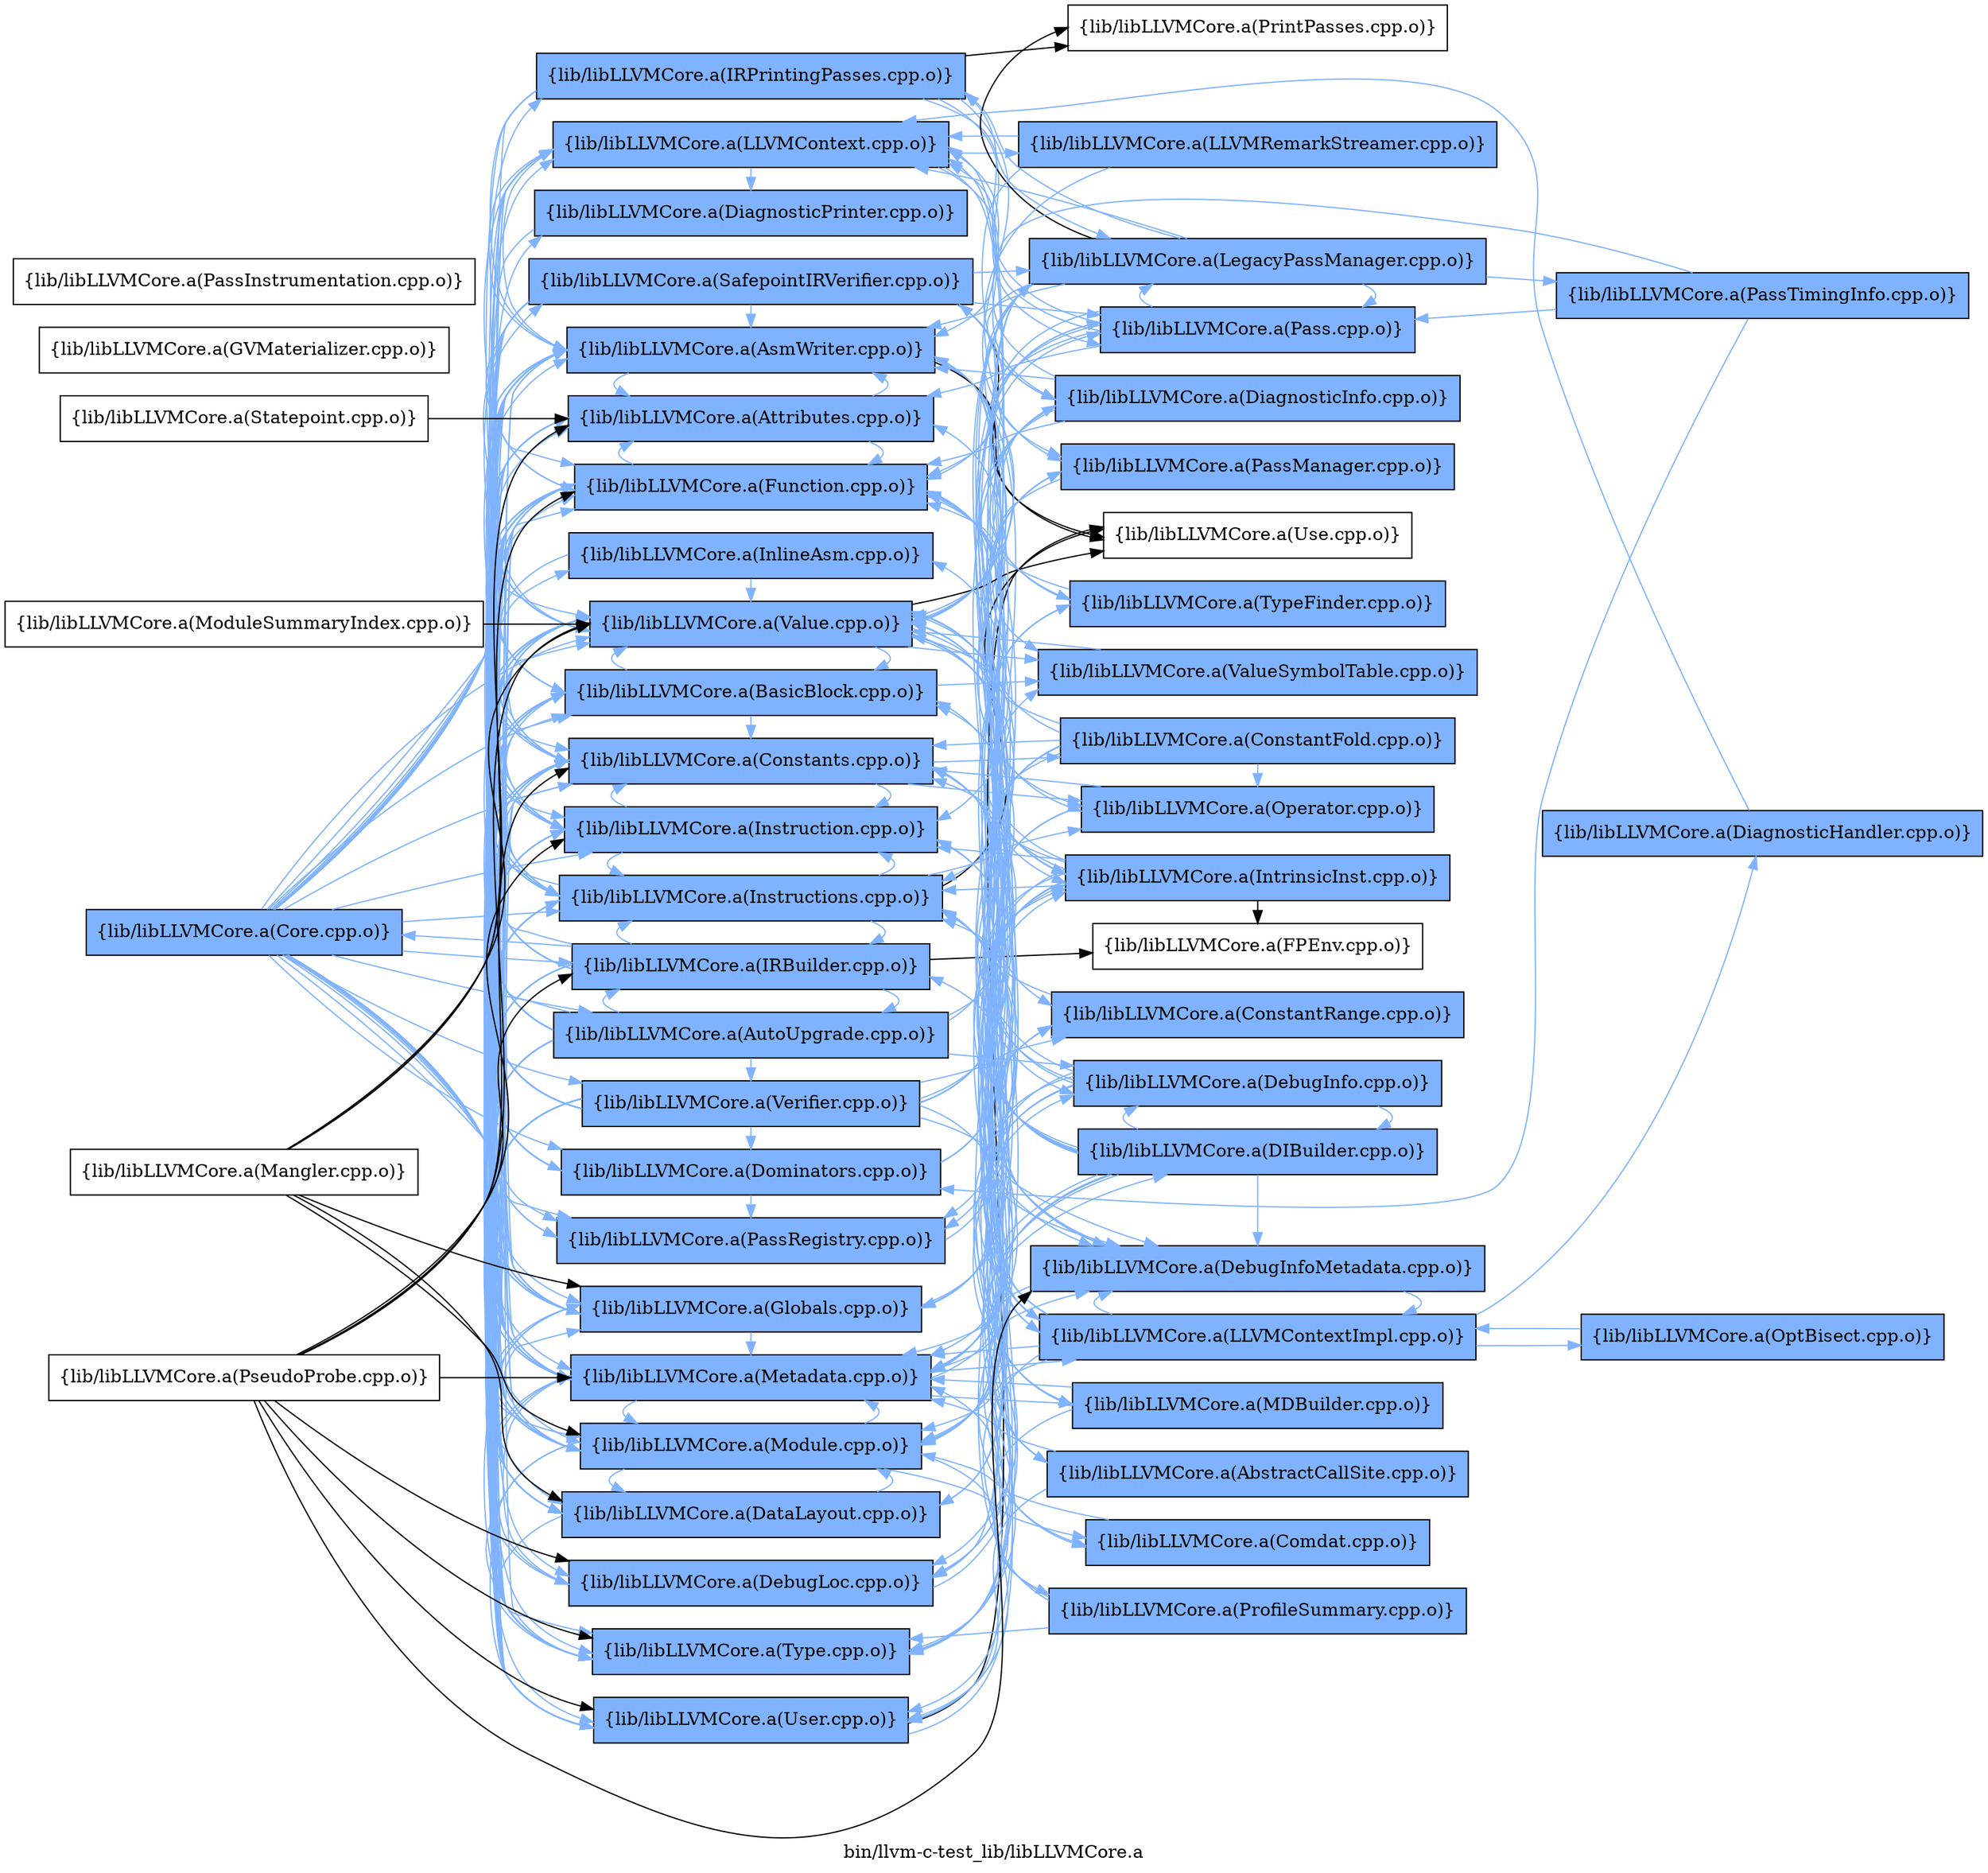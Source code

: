 digraph "bin/llvm-c-test_lib/libLLVMCore.a" {
	label="bin/llvm-c-test_lib/libLLVMCore.a";
	rankdir=LR;
	{ rank=same; Node0x56143c8c6028;  }
	{ rank=same; Node0x56143c8befa8; Node0x56143c8bf9a8; Node0x56143c8c08f8; Node0x56143c8c04e8; Node0x56143c8bd3d8; Node0x56143c8c1d48; Node0x56143c8c2928; Node0x56143c8c99a8; Node0x56143c8c8c88; Node0x56143c8c9458; Node0x56143c8cf268; Node0x56143c8d0208; Node0x56143c8cb898; Node0x56143c8cc018; Node0x56143c8ccdd8; Node0x56143c8ccb08; Node0x56143c8c92c8; Node0x56143c8c8148; Node0x56143c8ceea8; Node0x56143c8bcf78; Node0x56143c8c5ad8; Node0x56143c8c4598; Node0x56143c8c2d88; Node0x56143c8c5768; Node0x56143c8c4bd8;  }
	{ rank=same; Node0x56143c8c0c68; Node0x56143c8bcc58; Node0x56143c8c30f8; Node0x56143c8cd328; Node0x56143c8cdf58; Node0x56143c8c4818; Node0x56143c8c2b58; Node0x56143c8c17f8; Node0x56143c8c3648; Node0x56143c8c4f48; Node0x56143c8c5308; Node0x56143c8c6708; Node0x56143c8cfbc8; Node0x56143c8be878; Node0x56143c8cedb8; Node0x56143c8c8328; Node0x56143c8cbb68; Node0x56143c8c58a8; Node0x56143c8ca3f8; Node0x56143c8c6a78; Node0x56143c8c2478; Node0x56143c8c3fa8;  }
	{ rank=same; Node0x56143c8c6028;  }
	{ rank=same; Node0x56143c8befa8; Node0x56143c8bf9a8; Node0x56143c8c08f8; Node0x56143c8c04e8; Node0x56143c8bd3d8; Node0x56143c8c1d48; Node0x56143c8c2928; Node0x56143c8c99a8; Node0x56143c8c8c88; Node0x56143c8c9458; Node0x56143c8cf268; Node0x56143c8d0208; Node0x56143c8cb898; Node0x56143c8cc018; Node0x56143c8ccdd8; Node0x56143c8ccb08; Node0x56143c8c92c8; Node0x56143c8c8148; Node0x56143c8ceea8; Node0x56143c8bcf78; Node0x56143c8c5ad8; Node0x56143c8c4598; Node0x56143c8c2d88; Node0x56143c8c5768; Node0x56143c8c4bd8;  }
	{ rank=same; Node0x56143c8c0c68; Node0x56143c8bcc58; Node0x56143c8c30f8; Node0x56143c8cd328; Node0x56143c8cdf58; Node0x56143c8c4818; Node0x56143c8c2b58; Node0x56143c8c17f8; Node0x56143c8c3648; Node0x56143c8c4f48; Node0x56143c8c5308; Node0x56143c8c6708; Node0x56143c8cfbc8; Node0x56143c8be878; Node0x56143c8cedb8; Node0x56143c8c8328; Node0x56143c8cbb68; Node0x56143c8c58a8; Node0x56143c8ca3f8; Node0x56143c8c6a78; Node0x56143c8c2478; Node0x56143c8c3fa8;  }

	Node0x56143c8c6028 [shape=record,shape=box,group=1,style=filled,fillcolor="0.600000 0.5 1",label="{lib/libLLVMCore.a(Core.cpp.o)}"];
	Node0x56143c8c6028 -> Node0x56143c8befa8[color="0.600000 0.5 1"];
	Node0x56143c8c6028 -> Node0x56143c8bf9a8[color="0.600000 0.5 1"];
	Node0x56143c8c6028 -> Node0x56143c8c08f8[color="0.600000 0.5 1"];
	Node0x56143c8c6028 -> Node0x56143c8c04e8[color="0.600000 0.5 1"];
	Node0x56143c8c6028 -> Node0x56143c8bd3d8[color="0.600000 0.5 1"];
	Node0x56143c8c6028 -> Node0x56143c8c1d48[color="0.600000 0.5 1"];
	Node0x56143c8c6028 -> Node0x56143c8c2928[color="0.600000 0.5 1"];
	Node0x56143c8c6028 -> Node0x56143c8c99a8[color="0.600000 0.5 1"];
	Node0x56143c8c6028 -> Node0x56143c8c8c88[color="0.600000 0.5 1"];
	Node0x56143c8c6028 -> Node0x56143c8c9458[color="0.600000 0.5 1"];
	Node0x56143c8c6028 -> Node0x56143c8cf268[color="0.600000 0.5 1"];
	Node0x56143c8c6028 -> Node0x56143c8d0208[color="0.600000 0.5 1"];
	Node0x56143c8c6028 -> Node0x56143c8cb898[color="0.600000 0.5 1"];
	Node0x56143c8c6028 -> Node0x56143c8cc018[color="0.600000 0.5 1"];
	Node0x56143c8c6028 -> Node0x56143c8ccdd8[color="0.600000 0.5 1"];
	Node0x56143c8c6028 -> Node0x56143c8ccb08[color="0.600000 0.5 1"];
	Node0x56143c8c6028 -> Node0x56143c8c92c8[color="0.600000 0.5 1"];
	Node0x56143c8c6028 -> Node0x56143c8c8148[color="0.600000 0.5 1"];
	Node0x56143c8c6028 -> Node0x56143c8ceea8[color="0.600000 0.5 1"];
	Node0x56143c8c6028 -> Node0x56143c8bcf78[color="0.600000 0.5 1"];
	Node0x56143c8c6028 -> Node0x56143c8c5ad8[color="0.600000 0.5 1"];
	Node0x56143c8c6028 -> Node0x56143c8c4598[color="0.600000 0.5 1"];
	Node0x56143c8c6028 -> Node0x56143c8c2d88[color="0.600000 0.5 1"];
	Node0x56143c8c6028 -> Node0x56143c8c5768[color="0.600000 0.5 1"];
	Node0x56143c8c6028 -> Node0x56143c8c4bd8[color="0.600000 0.5 1"];
	Node0x56143c8c17f8 [shape=record,shape=box,group=1,style=filled,fillcolor="0.600000 0.5 1",label="{lib/libLLVMCore.a(DebugInfo.cpp.o)}"];
	Node0x56143c8c17f8 -> Node0x56143c8c2478[color="0.600000 0.5 1"];
	Node0x56143c8c17f8 -> Node0x56143c8c30f8[color="0.600000 0.5 1"];
	Node0x56143c8c17f8 -> Node0x56143c8c2928[color="0.600000 0.5 1"];
	Node0x56143c8c17f8 -> Node0x56143c8c9458[color="0.600000 0.5 1"];
	Node0x56143c8c17f8 -> Node0x56143c8ccdd8[color="0.600000 0.5 1"];
	Node0x56143c8c17f8 -> Node0x56143c8c8148[color="0.600000 0.5 1"];
	Node0x56143c8c17f8 -> Node0x56143c8ceea8[color="0.600000 0.5 1"];
	Node0x56143c8c17f8 -> Node0x56143c8c5768[color="0.600000 0.5 1"];
	Node0x56143c8befa8 [shape=record,shape=box,group=1,style=filled,fillcolor="0.600000 0.5 1",label="{lib/libLLVMCore.a(Attributes.cpp.o)}"];
	Node0x56143c8befa8 -> Node0x56143c8bf9a8[color="0.600000 0.5 1"];
	Node0x56143c8befa8 -> Node0x56143c8c9458[color="0.600000 0.5 1"];
	Node0x56143c8bd3d8 [shape=record,shape=box,group=1,style=filled,fillcolor="0.600000 0.5 1",label="{lib/libLLVMCore.a(Constants.cpp.o)}"];
	Node0x56143c8bd3d8 -> Node0x56143c8c5308[color="0.600000 0.5 1"];
	Node0x56143c8bd3d8 -> Node0x56143c8c9458[color="0.600000 0.5 1"];
	Node0x56143c8bd3d8 -> Node0x56143c8cf268[color="0.600000 0.5 1"];
	Node0x56143c8bd3d8 -> Node0x56143c8ccdd8[color="0.600000 0.5 1"];
	Node0x56143c8bd3d8 -> Node0x56143c8ccb08[color="0.600000 0.5 1"];
	Node0x56143c8bd3d8 -> Node0x56143c8cdf58[color="0.600000 0.5 1"];
	Node0x56143c8bd3d8 -> Node0x56143c8c4598[color="0.600000 0.5 1"];
	Node0x56143c8bd3d8 -> Node0x56143c8c2d88[color="0.600000 0.5 1"];
	Node0x56143c8bd3d8 -> Node0x56143c8c5768[color="0.600000 0.5 1"];
	Node0x56143c8c1d48 [shape=record,shape=box,group=1,style=filled,fillcolor="0.600000 0.5 1",label="{lib/libLLVMCore.a(DataLayout.cpp.o)}"];
	Node0x56143c8c1d48 -> Node0x56143c8cf268[color="0.600000 0.5 1"];
	Node0x56143c8c1d48 -> Node0x56143c8ceea8[color="0.600000 0.5 1"];
	Node0x56143c8c1d48 -> Node0x56143c8c4598[color="0.600000 0.5 1"];
	Node0x56143c8ccb08 [shape=record,shape=box,group=1,style=filled,fillcolor="0.600000 0.5 1",label="{lib/libLLVMCore.a(Instructions.cpp.o)}"];
	Node0x56143c8ccb08 -> Node0x56143c8befa8[color="0.600000 0.5 1"];
	Node0x56143c8ccb08 -> Node0x56143c8c04e8[color="0.600000 0.5 1"];
	Node0x56143c8ccb08 -> Node0x56143c8bd3d8[color="0.600000 0.5 1"];
	Node0x56143c8ccb08 -> Node0x56143c8c1d48[color="0.600000 0.5 1"];
	Node0x56143c8ccb08 -> Node0x56143c8c9458[color="0.600000 0.5 1"];
	Node0x56143c8ccb08 -> Node0x56143c8d0208[color="0.600000 0.5 1"];
	Node0x56143c8ccb08 -> Node0x56143c8ccdd8[color="0.600000 0.5 1"];
	Node0x56143c8ccb08 -> Node0x56143c8ca3f8[color="0.600000 0.5 1"];
	Node0x56143c8ccb08 -> Node0x56143c8c8328[color="0.600000 0.5 1"];
	Node0x56143c8ccb08 -> Node0x56143c8c8148[color="0.600000 0.5 1"];
	Node0x56143c8ccb08 -> Node0x56143c8ceea8[color="0.600000 0.5 1"];
	Node0x56143c8ccb08 -> Node0x56143c8cdf58[color="0.600000 0.5 1"];
	Node0x56143c8ccb08 -> Node0x56143c8c4598[color="0.600000 0.5 1"];
	Node0x56143c8ccb08 -> Node0x56143c8c2b58;
	Node0x56143c8ccb08 -> Node0x56143c8c2d88[color="0.600000 0.5 1"];
	Node0x56143c8ccb08 -> Node0x56143c8c5768[color="0.600000 0.5 1"];
	Node0x56143c8c6708 [shape=record,shape=box,group=1,style=filled,fillcolor="0.600000 0.5 1",label="{lib/libLLVMCore.a(LegacyPassManager.cpp.o)}"];
	Node0x56143c8c6708 -> Node0x56143c8bf9a8[color="0.600000 0.5 1"];
	Node0x56143c8c6708 -> Node0x56143c8c3648[color="0.600000 0.5 1"];
	Node0x56143c8c6708 -> Node0x56143c8c9458[color="0.600000 0.5 1"];
	Node0x56143c8c6708 -> Node0x56143c8cf268[color="0.600000 0.5 1"];
	Node0x56143c8c6708 -> Node0x56143c8cb898[color="0.600000 0.5 1"];
	Node0x56143c8c6708 -> Node0x56143c8c92c8[color="0.600000 0.5 1"];
	Node0x56143c8c6708 -> Node0x56143c8ceea8[color="0.600000 0.5 1"];
	Node0x56143c8c6708 -> Node0x56143c8cfbc8[color="0.600000 0.5 1"];
	Node0x56143c8c6708 -> Node0x56143c8bcf78[color="0.600000 0.5 1"];
	Node0x56143c8c6708 -> Node0x56143c8bd748[color="0.600000 0.5 1"];
	Node0x56143c8c6708 -> Node0x56143c8c58a8;
	Node0x56143c8c6708 -> Node0x56143c8c5768[color="0.600000 0.5 1"];
	Node0x56143c8ceea8 [shape=record,shape=box,group=1,style=filled,fillcolor="0.600000 0.5 1",label="{lib/libLLVMCore.a(Module.cpp.o)}"];
	Node0x56143c8ceea8 -> Node0x56143c8bf9a8[color="0.600000 0.5 1"];
	Node0x56143c8ceea8 -> Node0x56143c8c0c68[color="0.600000 0.5 1"];
	Node0x56143c8ceea8 -> Node0x56143c8bd3d8[color="0.600000 0.5 1"];
	Node0x56143c8ceea8 -> Node0x56143c8c1d48[color="0.600000 0.5 1"];
	Node0x56143c8ceea8 -> Node0x56143c8c9458[color="0.600000 0.5 1"];
	Node0x56143c8ceea8 -> Node0x56143c8cf268[color="0.600000 0.5 1"];
	Node0x56143c8ceea8 -> Node0x56143c8c92c8[color="0.600000 0.5 1"];
	Node0x56143c8ceea8 -> Node0x56143c8c8148[color="0.600000 0.5 1"];
	Node0x56143c8ceea8 -> Node0x56143c8c3fa8[color="0.600000 0.5 1"];
	Node0x56143c8ceea8 -> Node0x56143c8c4598[color="0.600000 0.5 1"];
	Node0x56143c8ceea8 -> Node0x56143c8c4818[color="0.600000 0.5 1"];
	Node0x56143c8ceea8 -> Node0x56143c8c2d88[color="0.600000 0.5 1"];
	Node0x56143c8ceea8 -> Node0x56143c8c5768[color="0.600000 0.5 1"];
	Node0x56143c8ceea8 -> Node0x56143c8c4f48[color="0.600000 0.5 1"];
	Node0x56143c8cdf58 [shape=record,shape=box,group=1,style=filled,fillcolor="0.600000 0.5 1",label="{lib/libLLVMCore.a(Operator.cpp.o)}"];
	Node0x56143c8cdf58 -> Node0x56143c8bd3d8[color="0.600000 0.5 1"];
	Node0x56143c8cdf58 -> Node0x56143c8c1d48[color="0.600000 0.5 1"];
	Node0x56143c8cdf58 -> Node0x56143c8c4598[color="0.600000 0.5 1"];
	Node0x56143c8cfbc8 [shape=record,shape=box,group=1,style=filled,fillcolor="0.600000 0.5 1",label="{lib/libLLVMCore.a(Pass.cpp.o)}"];
	Node0x56143c8cfbc8 -> Node0x56143c8befa8[color="0.600000 0.5 1"];
	Node0x56143c8cfbc8 -> Node0x56143c8c9458[color="0.600000 0.5 1"];
	Node0x56143c8cfbc8 -> Node0x56143c8cb898[color="0.600000 0.5 1"];
	Node0x56143c8cfbc8 -> Node0x56143c8c92c8[color="0.600000 0.5 1"];
	Node0x56143c8cfbc8 -> Node0x56143c8c6708[color="0.600000 0.5 1"];
	Node0x56143c8cfbc8 -> Node0x56143c8bcf78[color="0.600000 0.5 1"];
	Node0x56143c8cfbc8 -> Node0x56143c8c5768[color="0.600000 0.5 1"];
	Node0x56143c8bcf78 [shape=record,shape=box,group=1,style=filled,fillcolor="0.600000 0.5 1",label="{lib/libLLVMCore.a(PassRegistry.cpp.o)}"];
	Node0x56143c8bcf78 -> Node0x56143c8cfbc8[color="0.600000 0.5 1"];
	Node0x56143c8c4598 [shape=record,shape=box,group=1,style=filled,fillcolor="0.600000 0.5 1",label="{lib/libLLVMCore.a(Type.cpp.o)}"];
	Node0x56143c8c4598 -> Node0x56143c8bd3d8[color="0.600000 0.5 1"];
	Node0x56143c8c2d88 [shape=record,shape=box,group=1,style=filled,fillcolor="0.600000 0.5 1",label="{lib/libLLVMCore.a(User.cpp.o)}"];
	Node0x56143c8c2d88 -> Node0x56143c8cd328[color="0.600000 0.5 1"];
	Node0x56143c8c2d88 -> Node0x56143c8c2b58;
	Node0x56143c8c5768 [shape=record,shape=box,group=1,style=filled,fillcolor="0.600000 0.5 1",label="{lib/libLLVMCore.a(Value.cpp.o)}"];
	Node0x56143c8c5768 -> Node0x56143c8befa8[color="0.600000 0.5 1"];
	Node0x56143c8c5768 -> Node0x56143c8c04e8[color="0.600000 0.5 1"];
	Node0x56143c8c5768 -> Node0x56143c8bd3d8[color="0.600000 0.5 1"];
	Node0x56143c8c5768 -> Node0x56143c8c1d48[color="0.600000 0.5 1"];
	Node0x56143c8c5768 -> Node0x56143c8c17f8[color="0.600000 0.5 1"];
	Node0x56143c8c5768 -> Node0x56143c8c9458[color="0.600000 0.5 1"];
	Node0x56143c8c5768 -> Node0x56143c8cf268[color="0.600000 0.5 1"];
	Node0x56143c8c5768 -> Node0x56143c8ccdd8[color="0.600000 0.5 1"];
	Node0x56143c8c5768 -> Node0x56143c8ccb08[color="0.600000 0.5 1"];
	Node0x56143c8c5768 -> Node0x56143c8cd328[color="0.600000 0.5 1"];
	Node0x56143c8c5768 -> Node0x56143c8c92c8[color="0.600000 0.5 1"];
	Node0x56143c8c5768 -> Node0x56143c8ca3f8[color="0.600000 0.5 1"];
	Node0x56143c8c5768 -> Node0x56143c8c8148[color="0.600000 0.5 1"];
	Node0x56143c8c5768 -> Node0x56143c8cdf58[color="0.600000 0.5 1"];
	Node0x56143c8c5768 -> Node0x56143c8c4598[color="0.600000 0.5 1"];
	Node0x56143c8c5768 -> Node0x56143c8c2b58;
	Node0x56143c8c5768 -> Node0x56143c8c2d88[color="0.600000 0.5 1"];
	Node0x56143c8c5768 -> Node0x56143c8c4f48[color="0.600000 0.5 1"];
	Node0x56143c8c2928 [shape=record,shape=box,group=1,style=filled,fillcolor="0.600000 0.5 1",label="{lib/libLLVMCore.a(DebugLoc.cpp.o)}"];
	Node0x56143c8c2928 -> Node0x56143c8c17f8[color="0.600000 0.5 1"];
	Node0x56143c8c2928 -> Node0x56143c8c30f8[color="0.600000 0.5 1"];
	Node0x56143c8c2928 -> Node0x56143c8c8148[color="0.600000 0.5 1"];
	Node0x56143c8c9458 [shape=record,shape=box,group=1,style=filled,fillcolor="0.600000 0.5 1",label="{lib/libLLVMCore.a(Function.cpp.o)}"];
	Node0x56143c8c9458 -> Node0x56143c8befa8[color="0.600000 0.5 1"];
	Node0x56143c8c9458 -> Node0x56143c8c04e8[color="0.600000 0.5 1"];
	Node0x56143c8c9458 -> Node0x56143c8bd3d8[color="0.600000 0.5 1"];
	Node0x56143c8c9458 -> Node0x56143c8c1d48[color="0.600000 0.5 1"];
	Node0x56143c8c9458 -> Node0x56143c8cedb8[color="0.600000 0.5 1"];
	Node0x56143c8c9458 -> Node0x56143c8cf268[color="0.600000 0.5 1"];
	Node0x56143c8c9458 -> Node0x56143c8ccb08[color="0.600000 0.5 1"];
	Node0x56143c8c9458 -> Node0x56143c8cd328[color="0.600000 0.5 1"];
	Node0x56143c8c9458 -> Node0x56143c8c92c8[color="0.600000 0.5 1"];
	Node0x56143c8c9458 -> Node0x56143c8c8328[color="0.600000 0.5 1"];
	Node0x56143c8c9458 -> Node0x56143c8c8148[color="0.600000 0.5 1"];
	Node0x56143c8c9458 -> Node0x56143c8ceea8[color="0.600000 0.5 1"];
	Node0x56143c8c9458 -> Node0x56143c8c4598[color="0.600000 0.5 1"];
	Node0x56143c8c9458 -> Node0x56143c8c2d88[color="0.600000 0.5 1"];
	Node0x56143c8c9458 -> Node0x56143c8c5768[color="0.600000 0.5 1"];
	Node0x56143c8c9458 -> Node0x56143c8c4f48[color="0.600000 0.5 1"];
	Node0x56143c8d0208 [shape=record,shape=box,group=1,style=filled,fillcolor="0.600000 0.5 1",label="{lib/libLLVMCore.a(IRBuilder.cpp.o)}"];
	Node0x56143c8d0208 -> Node0x56143c8befa8[color="0.600000 0.5 1"];
	Node0x56143c8d0208 -> Node0x56143c8c08f8[color="0.600000 0.5 1"];
	Node0x56143c8d0208 -> Node0x56143c8c04e8[color="0.600000 0.5 1"];
	Node0x56143c8d0208 -> Node0x56143c8bd3d8[color="0.600000 0.5 1"];
	Node0x56143c8d0208 -> Node0x56143c8c6028[color="0.600000 0.5 1"];
	Node0x56143c8d0208 -> Node0x56143c8c1d48[color="0.600000 0.5 1"];
	Node0x56143c8d0208 -> Node0x56143c8c9458[color="0.600000 0.5 1"];
	Node0x56143c8d0208 -> Node0x56143c8cf268[color="0.600000 0.5 1"];
	Node0x56143c8d0208 -> Node0x56143c8cbb68;
	Node0x56143c8d0208 -> Node0x56143c8ccdd8[color="0.600000 0.5 1"];
	Node0x56143c8d0208 -> Node0x56143c8ccb08[color="0.600000 0.5 1"];
	Node0x56143c8d0208 -> Node0x56143c8c8148[color="0.600000 0.5 1"];
	Node0x56143c8d0208 -> Node0x56143c8c4598[color="0.600000 0.5 1"];
	Node0x56143c8d0208 -> Node0x56143c8c2d88[color="0.600000 0.5 1"];
	Node0x56143c8d0208 -> Node0x56143c8c5768[color="0.600000 0.5 1"];
	Node0x56143c8ccdd8 [shape=record,shape=box,group=1,style=filled,fillcolor="0.600000 0.5 1",label="{lib/libLLVMCore.a(Instruction.cpp.o)}"];
	Node0x56143c8ccdd8 -> Node0x56143c8befa8[color="0.600000 0.5 1"];
	Node0x56143c8ccdd8 -> Node0x56143c8c04e8[color="0.600000 0.5 1"];
	Node0x56143c8ccdd8 -> Node0x56143c8bd3d8[color="0.600000 0.5 1"];
	Node0x56143c8ccdd8 -> Node0x56143c8ccb08[color="0.600000 0.5 1"];
	Node0x56143c8ccdd8 -> Node0x56143c8c8148[color="0.600000 0.5 1"];
	Node0x56143c8ccdd8 -> Node0x56143c8c2d88[color="0.600000 0.5 1"];
	Node0x56143c8ccdd8 -> Node0x56143c8c5768[color="0.600000 0.5 1"];
	Node0x56143c8c8148 [shape=record,shape=box,group=1,style=filled,fillcolor="0.600000 0.5 1",label="{lib/libLLVMCore.a(Metadata.cpp.o)}"];
	Node0x56143c8c8148 -> Node0x56143c8bf9a8[color="0.600000 0.5 1"];
	Node0x56143c8c8148 -> Node0x56143c8bcc58[color="0.600000 0.5 1"];
	Node0x56143c8c8148 -> Node0x56143c8bd3d8[color="0.600000 0.5 1"];
	Node0x56143c8c8148 -> Node0x56143c8c2478[color="0.600000 0.5 1"];
	Node0x56143c8c8148 -> Node0x56143c8c30f8[color="0.600000 0.5 1"];
	Node0x56143c8c8148 -> Node0x56143c8c2928[color="0.600000 0.5 1"];
	Node0x56143c8c8148 -> Node0x56143c8c92c8[color="0.600000 0.5 1"];
	Node0x56143c8c8148 -> Node0x56143c8ca3f8[color="0.600000 0.5 1"];
	Node0x56143c8c8148 -> Node0x56143c8c8328[color="0.600000 0.5 1"];
	Node0x56143c8c8148 -> Node0x56143c8ceea8[color="0.600000 0.5 1"];
	Node0x56143c8c8148 -> Node0x56143c8c4598[color="0.600000 0.5 1"];
	Node0x56143c8c8148 -> Node0x56143c8c5768[color="0.600000 0.5 1"];
	Node0x56143c8c04e8 [shape=record,shape=box,group=1,style=filled,fillcolor="0.600000 0.5 1",label="{lib/libLLVMCore.a(BasicBlock.cpp.o)}"];
	Node0x56143c8c04e8 -> Node0x56143c8bd3d8[color="0.600000 0.5 1"];
	Node0x56143c8c04e8 -> Node0x56143c8ccdd8[color="0.600000 0.5 1"];
	Node0x56143c8c04e8 -> Node0x56143c8ccb08[color="0.600000 0.5 1"];
	Node0x56143c8c04e8 -> Node0x56143c8c8148[color="0.600000 0.5 1"];
	Node0x56143c8c04e8 -> Node0x56143c8c4598[color="0.600000 0.5 1"];
	Node0x56143c8c04e8 -> Node0x56143c8c2d88[color="0.600000 0.5 1"];
	Node0x56143c8c04e8 -> Node0x56143c8c5768[color="0.600000 0.5 1"];
	Node0x56143c8c04e8 -> Node0x56143c8c4f48[color="0.600000 0.5 1"];
	Node0x56143c8c3648 [shape=record,shape=box,group=1,style=filled,fillcolor="0.600000 0.5 1",label="{lib/libLLVMCore.a(DiagnosticInfo.cpp.o)}"];
	Node0x56143c8c3648 -> Node0x56143c8bf9a8[color="0.600000 0.5 1"];
	Node0x56143c8c3648 -> Node0x56143c8c2928[color="0.600000 0.5 1"];
	Node0x56143c8c3648 -> Node0x56143c8c9458[color="0.600000 0.5 1"];
	Node0x56143c8c3648 -> Node0x56143c8ccdd8[color="0.600000 0.5 1"];
	Node0x56143c8c3648 -> Node0x56143c8c92c8[color="0.600000 0.5 1"];
	Node0x56143c8c3648 -> Node0x56143c8c8148[color="0.600000 0.5 1"];
	Node0x56143c8c3648 -> Node0x56143c8c5768[color="0.600000 0.5 1"];
	Node0x56143c8cf268 [shape=record,shape=box,group=1,style=filled,fillcolor="0.600000 0.5 1",label="{lib/libLLVMCore.a(Globals.cpp.o)}"];
	Node0x56143c8cf268 -> Node0x56143c8bcc58[color="0.600000 0.5 1"];
	Node0x56143c8cf268 -> Node0x56143c8bd3d8[color="0.600000 0.5 1"];
	Node0x56143c8cf268 -> Node0x56143c8c9458[color="0.600000 0.5 1"];
	Node0x56143c8cf268 -> Node0x56143c8c8148[color="0.600000 0.5 1"];
	Node0x56143c8cf268 -> Node0x56143c8ceea8[color="0.600000 0.5 1"];
	Node0x56143c8cf268 -> Node0x56143c8c4598[color="0.600000 0.5 1"];
	Node0x56143c8cf268 -> Node0x56143c8c2d88[color="0.600000 0.5 1"];
	Node0x56143c8cf268 -> Node0x56143c8c5768[color="0.600000 0.5 1"];
	Node0x56143c8cc018 [shape=record,shape=box,group=1,style=filled,fillcolor="0.600000 0.5 1",label="{lib/libLLVMCore.a(InlineAsm.cpp.o)}"];
	Node0x56143c8cc018 -> Node0x56143c8c4598[color="0.600000 0.5 1"];
	Node0x56143c8cc018 -> Node0x56143c8c5768[color="0.600000 0.5 1"];
	Node0x56143c8c92c8 [shape=record,shape=box,group=1,style=filled,fillcolor="0.600000 0.5 1",label="{lib/libLLVMCore.a(LLVMContext.cpp.o)}"];
	Node0x56143c8c92c8 -> Node0x56143c8bf9a8[color="0.600000 0.5 1"];
	Node0x56143c8c92c8 -> Node0x56143c8c3648[color="0.600000 0.5 1"];
	Node0x56143c8c92c8 -> Node0x56143c8c99a8[color="0.600000 0.5 1"];
	Node0x56143c8c92c8 -> Node0x56143c8ca3f8[color="0.600000 0.5 1"];
	Node0x56143c8c92c8 -> Node0x56143c8c6a78[color="0.600000 0.5 1"];
	Node0x56143c8cd328 [shape=record,shape=box,group=1,style=filled,fillcolor="0.600000 0.5 1",label="{lib/libLLVMCore.a(IntrinsicInst.cpp.o)}"];
	Node0x56143c8cd328 -> Node0x56143c8c04e8[color="0.600000 0.5 1"];
	Node0x56143c8cd328 -> Node0x56143c8bd3d8[color="0.600000 0.5 1"];
	Node0x56143c8cd328 -> Node0x56143c8c1d48[color="0.600000 0.5 1"];
	Node0x56143c8cd328 -> Node0x56143c8c30f8[color="0.600000 0.5 1"];
	Node0x56143c8cd328 -> Node0x56143c8cbb68;
	Node0x56143c8cd328 -> Node0x56143c8ccdd8[color="0.600000 0.5 1"];
	Node0x56143c8cd328 -> Node0x56143c8ccb08[color="0.600000 0.5 1"];
	Node0x56143c8cd328 -> Node0x56143c8c8148[color="0.600000 0.5 1"];
	Node0x56143c8cd328 -> Node0x56143c8ceea8[color="0.600000 0.5 1"];
	Node0x56143c8cd328 -> Node0x56143c8c4598[color="0.600000 0.5 1"];
	Node0x56143c8cd328 -> Node0x56143c8c2d88[color="0.600000 0.5 1"];
	Node0x56143c8cd328 -> Node0x56143c8c5768[color="0.600000 0.5 1"];
	Node0x56143c8bcc58 [shape=record,shape=box,group=1,style=filled,fillcolor="0.600000 0.5 1",label="{lib/libLLVMCore.a(ConstantRange.cpp.o)}"];
	Node0x56143c8bcc58 -> Node0x56143c8ccb08[color="0.600000 0.5 1"];
	Node0x56143c8c30f8 [shape=record,shape=box,group=1,style=filled,fillcolor="0.600000 0.5 1",label="{lib/libLLVMCore.a(DebugInfoMetadata.cpp.o)}"];
	Node0x56143c8c30f8 -> Node0x56143c8bd3d8[color="0.600000 0.5 1"];
	Node0x56143c8c30f8 -> Node0x56143c8c92c8[color="0.600000 0.5 1"];
	Node0x56143c8c30f8 -> Node0x56143c8ca3f8[color="0.600000 0.5 1"];
	Node0x56143c8c30f8 -> Node0x56143c8c8148[color="0.600000 0.5 1"];
	Node0x56143c8c30f8 -> Node0x56143c8c4598[color="0.600000 0.5 1"];
	Node0x56143c8c8c88 [shape=record,shape=box,group=1,style=filled,fillcolor="0.600000 0.5 1",label="{lib/libLLVMCore.a(Dominators.cpp.o)}"];
	Node0x56143c8c8c88 -> Node0x56143c8bf9a8[color="0.600000 0.5 1"];
	Node0x56143c8c8c88 -> Node0x56143c8c04e8[color="0.600000 0.5 1"];
	Node0x56143c8c8c88 -> Node0x56143c8ccdd8[color="0.600000 0.5 1"];
	Node0x56143c8c8c88 -> Node0x56143c8c6708[color="0.600000 0.5 1"];
	Node0x56143c8c8c88 -> Node0x56143c8cfbc8[color="0.600000 0.5 1"];
	Node0x56143c8c8c88 -> Node0x56143c8be878[color="0.600000 0.5 1"];
	Node0x56143c8c8c88 -> Node0x56143c8bcf78[color="0.600000 0.5 1"];
	Node0x56143c8c8c88 -> Node0x56143c8c5768[color="0.600000 0.5 1"];
	Node0x56143c8c2b58 [shape=record,shape=box,group=0,label="{lib/libLLVMCore.a(Use.cpp.o)}"];
	Node0x56143c8c08f8 [shape=record,shape=box,group=1,style=filled,fillcolor="0.600000 0.5 1",label="{lib/libLLVMCore.a(AutoUpgrade.cpp.o)}"];
	Node0x56143c8c08f8 -> Node0x56143c8befa8[color="0.600000 0.5 1"];
	Node0x56143c8c08f8 -> Node0x56143c8bf9a8[color="0.600000 0.5 1"];
	Node0x56143c8c08f8 -> Node0x56143c8c04e8[color="0.600000 0.5 1"];
	Node0x56143c8c08f8 -> Node0x56143c8bd3d8[color="0.600000 0.5 1"];
	Node0x56143c8c08f8 -> Node0x56143c8c1d48[color="0.600000 0.5 1"];
	Node0x56143c8c08f8 -> Node0x56143c8c17f8[color="0.600000 0.5 1"];
	Node0x56143c8c08f8 -> Node0x56143c8c3648[color="0.600000 0.5 1"];
	Node0x56143c8c08f8 -> Node0x56143c8c9458[color="0.600000 0.5 1"];
	Node0x56143c8c08f8 -> Node0x56143c8cf268[color="0.600000 0.5 1"];
	Node0x56143c8c08f8 -> Node0x56143c8d0208[color="0.600000 0.5 1"];
	Node0x56143c8c08f8 -> Node0x56143c8ccdd8[color="0.600000 0.5 1"];
	Node0x56143c8c08f8 -> Node0x56143c8ccb08[color="0.600000 0.5 1"];
	Node0x56143c8c08f8 -> Node0x56143c8cd328[color="0.600000 0.5 1"];
	Node0x56143c8c08f8 -> Node0x56143c8c92c8[color="0.600000 0.5 1"];
	Node0x56143c8c08f8 -> Node0x56143c8c8148[color="0.600000 0.5 1"];
	Node0x56143c8c08f8 -> Node0x56143c8ceea8[color="0.600000 0.5 1"];
	Node0x56143c8c08f8 -> Node0x56143c8c4598[color="0.600000 0.5 1"];
	Node0x56143c8c08f8 -> Node0x56143c8c2d88[color="0.600000 0.5 1"];
	Node0x56143c8c08f8 -> Node0x56143c8c5768[color="0.600000 0.5 1"];
	Node0x56143c8c08f8 -> Node0x56143c8c4bd8[color="0.600000 0.5 1"];
	Node0x56143c8cea48 [shape=record,shape=box,group=0,label="{lib/libLLVMCore.a(GVMaterializer.cpp.o)}"];
	Node0x56143c8c4bd8 [shape=record,shape=box,group=1,style=filled,fillcolor="0.600000 0.5 1",label="{lib/libLLVMCore.a(Verifier.cpp.o)}"];
	Node0x56143c8c4bd8 -> Node0x56143c8befa8[color="0.600000 0.5 1"];
	Node0x56143c8c4bd8 -> Node0x56143c8bf9a8[color="0.600000 0.5 1"];
	Node0x56143c8c4bd8 -> Node0x56143c8c04e8[color="0.600000 0.5 1"];
	Node0x56143c8c4bd8 -> Node0x56143c8c0c68[color="0.600000 0.5 1"];
	Node0x56143c8c4bd8 -> Node0x56143c8bcc58[color="0.600000 0.5 1"];
	Node0x56143c8c4bd8 -> Node0x56143c8bd3d8[color="0.600000 0.5 1"];
	Node0x56143c8c4bd8 -> Node0x56143c8c1d48[color="0.600000 0.5 1"];
	Node0x56143c8c4bd8 -> Node0x56143c8c30f8[color="0.600000 0.5 1"];
	Node0x56143c8c4bd8 -> Node0x56143c8c2928[color="0.600000 0.5 1"];
	Node0x56143c8c4bd8 -> Node0x56143c8c8c88[color="0.600000 0.5 1"];
	Node0x56143c8c4bd8 -> Node0x56143c8c9458[color="0.600000 0.5 1"];
	Node0x56143c8c4bd8 -> Node0x56143c8cf268[color="0.600000 0.5 1"];
	Node0x56143c8c4bd8 -> Node0x56143c8ccdd8[color="0.600000 0.5 1"];
	Node0x56143c8c4bd8 -> Node0x56143c8ccb08[color="0.600000 0.5 1"];
	Node0x56143c8c4bd8 -> Node0x56143c8cd328[color="0.600000 0.5 1"];
	Node0x56143c8c4bd8 -> Node0x56143c8c92c8[color="0.600000 0.5 1"];
	Node0x56143c8c4bd8 -> Node0x56143c8c6708[color="0.600000 0.5 1"];
	Node0x56143c8c4bd8 -> Node0x56143c8c8148[color="0.600000 0.5 1"];
	Node0x56143c8c4bd8 -> Node0x56143c8ceea8[color="0.600000 0.5 1"];
	Node0x56143c8c4bd8 -> Node0x56143c8cfbc8[color="0.600000 0.5 1"];
	Node0x56143c8c4bd8 -> Node0x56143c8be878[color="0.600000 0.5 1"];
	Node0x56143c8c4bd8 -> Node0x56143c8bcf78[color="0.600000 0.5 1"];
	Node0x56143c8c4bd8 -> Node0x56143c8c4598[color="0.600000 0.5 1"];
	Node0x56143c8c4bd8 -> Node0x56143c8c2d88[color="0.600000 0.5 1"];
	Node0x56143c8c4bd8 -> Node0x56143c8c5768[color="0.600000 0.5 1"];
	Node0x56143c8bf9a8 [shape=record,shape=box,group=1,style=filled,fillcolor="0.600000 0.5 1",label="{lib/libLLVMCore.a(AsmWriter.cpp.o)}"];
	Node0x56143c8bf9a8 -> Node0x56143c8befa8[color="0.600000 0.5 1"];
	Node0x56143c8bf9a8 -> Node0x56143c8c04e8[color="0.600000 0.5 1"];
	Node0x56143c8bf9a8 -> Node0x56143c8c0c68[color="0.600000 0.5 1"];
	Node0x56143c8bf9a8 -> Node0x56143c8bcc58[color="0.600000 0.5 1"];
	Node0x56143c8bf9a8 -> Node0x56143c8bd3d8[color="0.600000 0.5 1"];
	Node0x56143c8bf9a8 -> Node0x56143c8c30f8[color="0.600000 0.5 1"];
	Node0x56143c8bf9a8 -> Node0x56143c8c9458[color="0.600000 0.5 1"];
	Node0x56143c8bf9a8 -> Node0x56143c8cf268[color="0.600000 0.5 1"];
	Node0x56143c8bf9a8 -> Node0x56143c8ccdd8[color="0.600000 0.5 1"];
	Node0x56143c8bf9a8 -> Node0x56143c8ccb08[color="0.600000 0.5 1"];
	Node0x56143c8bf9a8 -> Node0x56143c8cd328[color="0.600000 0.5 1"];
	Node0x56143c8bf9a8 -> Node0x56143c8c92c8[color="0.600000 0.5 1"];
	Node0x56143c8bf9a8 -> Node0x56143c8c8148[color="0.600000 0.5 1"];
	Node0x56143c8bf9a8 -> Node0x56143c8ceea8[color="0.600000 0.5 1"];
	Node0x56143c8bf9a8 -> Node0x56143c8cdf58[color="0.600000 0.5 1"];
	Node0x56143c8bf9a8 -> Node0x56143c8c4598[color="0.600000 0.5 1"];
	Node0x56143c8bf9a8 -> Node0x56143c8c4818[color="0.600000 0.5 1"];
	Node0x56143c8bf9a8 -> Node0x56143c8c2b58;
	Node0x56143c8bf9a8 -> Node0x56143c8c2d88[color="0.600000 0.5 1"];
	Node0x56143c8bf9a8 -> Node0x56143c8c5768[color="0.600000 0.5 1"];
	Node0x56143c8c0c68 [shape=record,shape=box,group=1,style=filled,fillcolor="0.600000 0.5 1",label="{lib/libLLVMCore.a(Comdat.cpp.o)}"];
	Node0x56143c8c0c68 -> Node0x56143c8ceea8[color="0.600000 0.5 1"];
	Node0x56143c8c4818 [shape=record,shape=box,group=1,style=filled,fillcolor="0.600000 0.5 1",label="{lib/libLLVMCore.a(TypeFinder.cpp.o)}"];
	Node0x56143c8c4818 -> Node0x56143c8c9458[color="0.600000 0.5 1"];
	Node0x56143c8c4818 -> Node0x56143c8cf268[color="0.600000 0.5 1"];
	Node0x56143c8c4818 -> Node0x56143c8c8148[color="0.600000 0.5 1"];
	Node0x56143c8c4818 -> Node0x56143c8c5ad8[color="0.600000 0.5 1"];
	Node0x56143c8c4f48 [shape=record,shape=box,group=1,style=filled,fillcolor="0.600000 0.5 1",label="{lib/libLLVMCore.a(ValueSymbolTable.cpp.o)}"];
	Node0x56143c8c4f48 -> Node0x56143c8c5768[color="0.600000 0.5 1"];
	Node0x56143c8c5308 [shape=record,shape=box,group=1,style=filled,fillcolor="0.600000 0.5 1",label="{lib/libLLVMCore.a(ConstantFold.cpp.o)}"];
	Node0x56143c8c5308 -> Node0x56143c8bd3d8[color="0.600000 0.5 1"];
	Node0x56143c8c5308 -> Node0x56143c8c9458[color="0.600000 0.5 1"];
	Node0x56143c8c5308 -> Node0x56143c8cf268[color="0.600000 0.5 1"];
	Node0x56143c8c5308 -> Node0x56143c8ccb08[color="0.600000 0.5 1"];
	Node0x56143c8c5308 -> Node0x56143c8ceea8[color="0.600000 0.5 1"];
	Node0x56143c8c5308 -> Node0x56143c8cdf58[color="0.600000 0.5 1"];
	Node0x56143c8c5308 -> Node0x56143c8c4598[color="0.600000 0.5 1"];
	Node0x56143c8c5308 -> Node0x56143c8c5768[color="0.600000 0.5 1"];
	Node0x56143c8c99a8 [shape=record,shape=box,group=1,style=filled,fillcolor="0.600000 0.5 1",label="{lib/libLLVMCore.a(DiagnosticPrinter.cpp.o)}"];
	Node0x56143c8c99a8 -> Node0x56143c8c5768[color="0.600000 0.5 1"];
	Node0x56143c8cb898 [shape=record,shape=box,group=1,style=filled,fillcolor="0.600000 0.5 1",label="{lib/libLLVMCore.a(IRPrintingPasses.cpp.o)}"];
	Node0x56143c8cb898 -> Node0x56143c8bf9a8[color="0.600000 0.5 1"];
	Node0x56143c8cb898 -> Node0x56143c8c6708[color="0.600000 0.5 1"];
	Node0x56143c8cb898 -> Node0x56143c8cfbc8[color="0.600000 0.5 1"];
	Node0x56143c8cb898 -> Node0x56143c8be878[color="0.600000 0.5 1"];
	Node0x56143c8cb898 -> Node0x56143c8bcf78[color="0.600000 0.5 1"];
	Node0x56143c8cb898 -> Node0x56143c8c58a8;
	Node0x56143c8cb898 -> Node0x56143c8c5768[color="0.600000 0.5 1"];
	Node0x56143c8c5ad8 [shape=record,shape=box,group=1,style=filled,fillcolor="0.600000 0.5 1",label="{lib/libLLVMCore.a(SafepointIRVerifier.cpp.o)}"];
	Node0x56143c8c5ad8 -> Node0x56143c8bf9a8[color="0.600000 0.5 1"];
	Node0x56143c8c5ad8 -> Node0x56143c8c04e8[color="0.600000 0.5 1"];
	Node0x56143c8c5ad8 -> Node0x56143c8bd3d8[color="0.600000 0.5 1"];
	Node0x56143c8c5ad8 -> Node0x56143c8c8c88[color="0.600000 0.5 1"];
	Node0x56143c8c5ad8 -> Node0x56143c8c9458[color="0.600000 0.5 1"];
	Node0x56143c8c5ad8 -> Node0x56143c8ccdd8[color="0.600000 0.5 1"];
	Node0x56143c8c5ad8 -> Node0x56143c8c6708[color="0.600000 0.5 1"];
	Node0x56143c8c5ad8 -> Node0x56143c8cfbc8[color="0.600000 0.5 1"];
	Node0x56143c8c5ad8 -> Node0x56143c8be878[color="0.600000 0.5 1"];
	Node0x56143c8c5ad8 -> Node0x56143c8bcf78[color="0.600000 0.5 1"];
	Node0x56143c8c5ad8 -> Node0x56143c8c2b58;
	Node0x56143c8c5ad8 -> Node0x56143c8c5768[color="0.600000 0.5 1"];
	Node0x56143c8c2478 [shape=record,shape=box,group=1,style=filled,fillcolor="0.600000 0.5 1",label="{lib/libLLVMCore.a(DIBuilder.cpp.o)}"];
	Node0x56143c8c2478 -> Node0x56143c8befa8[color="0.600000 0.5 1"];
	Node0x56143c8c2478 -> Node0x56143c8c04e8[color="0.600000 0.5 1"];
	Node0x56143c8c2478 -> Node0x56143c8bd3d8[color="0.600000 0.5 1"];
	Node0x56143c8c2478 -> Node0x56143c8c17f8[color="0.600000 0.5 1"];
	Node0x56143c8c2478 -> Node0x56143c8c30f8[color="0.600000 0.5 1"];
	Node0x56143c8c2478 -> Node0x56143c8c2928[color="0.600000 0.5 1"];
	Node0x56143c8c2478 -> Node0x56143c8c9458[color="0.600000 0.5 1"];
	Node0x56143c8c2478 -> Node0x56143c8d0208[color="0.600000 0.5 1"];
	Node0x56143c8c2478 -> Node0x56143c8ccdd8[color="0.600000 0.5 1"];
	Node0x56143c8c2478 -> Node0x56143c8ccb08[color="0.600000 0.5 1"];
	Node0x56143c8c2478 -> Node0x56143c8c8148[color="0.600000 0.5 1"];
	Node0x56143c8c2478 -> Node0x56143c8ceea8[color="0.600000 0.5 1"];
	Node0x56143c8c2478 -> Node0x56143c8c4598[color="0.600000 0.5 1"];
	Node0x56143c8c2478 -> Node0x56143c8c2d88[color="0.600000 0.5 1"];
	Node0x56143c8c2478 -> Node0x56143c8c5768[color="0.600000 0.5 1"];
	Node0x56143c8ca3f8 [shape=record,shape=box,group=1,style=filled,fillcolor="0.600000 0.5 1",label="{lib/libLLVMCore.a(LLVMContextImpl.cpp.o)}"];
	Node0x56143c8ca3f8 -> Node0x56143c8bf9a8[color="0.600000 0.5 1"];
	Node0x56143c8ca3f8 -> Node0x56143c8bd3d8[color="0.600000 0.5 1"];
	Node0x56143c8ca3f8 -> Node0x56143c8c30f8[color="0.600000 0.5 1"];
	Node0x56143c8ca3f8 -> Node0x56143c8cc018[color="0.600000 0.5 1"];
	Node0x56143c8ca3f8 -> Node0x56143c8c92c8[color="0.600000 0.5 1"];
	Node0x56143c8ca3f8 -> Node0x56143c8c76f8[color="0.600000 0.5 1"];
	Node0x56143c8ca3f8 -> Node0x56143c8c8148[color="0.600000 0.5 1"];
	Node0x56143c8ca3f8 -> Node0x56143c8ceea8[color="0.600000 0.5 1"];
	Node0x56143c8ca3f8 -> Node0x56143c8d0398[color="0.600000 0.5 1"];
	Node0x56143c8ca3f8 -> Node0x56143c8c2d88[color="0.600000 0.5 1"];
	Node0x56143c8ca3f8 -> Node0x56143c8c5768[color="0.600000 0.5 1"];
	Node0x56143c8be878 [shape=record,shape=box,group=1,style=filled,fillcolor="0.600000 0.5 1",label="{lib/libLLVMCore.a(PassManager.cpp.o)}"];
	Node0x56143c8be878 -> Node0x56143c8cf268[color="0.600000 0.5 1"];
	Node0x56143c8be878 -> Node0x56143c8c5768[color="0.600000 0.5 1"];
	Node0x56143c8cedb8 [shape=record,shape=box,group=1,style=filled,fillcolor="0.600000 0.5 1",label="{lib/libLLVMCore.a(AbstractCallSite.cpp.o)}"];
	Node0x56143c8cedb8 -> Node0x56143c8bd3d8[color="0.600000 0.5 1"];
	Node0x56143c8cedb8 -> Node0x56143c8ccb08[color="0.600000 0.5 1"];
	Node0x56143c8cedb8 -> Node0x56143c8c8148[color="0.600000 0.5 1"];
	Node0x56143c8cedb8 -> Node0x56143c8c2d88[color="0.600000 0.5 1"];
	Node0x56143c8c8328 [shape=record,shape=box,group=1,style=filled,fillcolor="0.600000 0.5 1",label="{lib/libLLVMCore.a(MDBuilder.cpp.o)}"];
	Node0x56143c8c8328 -> Node0x56143c8bd3d8[color="0.600000 0.5 1"];
	Node0x56143c8c8328 -> Node0x56143c8c8148[color="0.600000 0.5 1"];
	Node0x56143c8c8328 -> Node0x56143c8c4598[color="0.600000 0.5 1"];
	Node0x56143c8c8328 -> Node0x56143c8c5768[color="0.600000 0.5 1"];
	Node0x56143c8cbb68 [shape=record,shape=box,group=0,label="{lib/libLLVMCore.a(FPEnv.cpp.o)}"];
	Node0x56143c8c58a8 [shape=record,shape=box,group=0,label="{lib/libLLVMCore.a(PrintPasses.cpp.o)}"];
	Node0x56143c8c6a78 [shape=record,shape=box,group=1,style=filled,fillcolor="0.600000 0.5 1",label="{lib/libLLVMCore.a(LLVMRemarkStreamer.cpp.o)}"];
	Node0x56143c8c6a78 -> Node0x56143c8c3648[color="0.600000 0.5 1"];
	Node0x56143c8c6a78 -> Node0x56143c8c92c8[color="0.600000 0.5 1"];
	Node0x56143c8c6a78 -> Node0x56143c8c5768[color="0.600000 0.5 1"];
	Node0x56143c8c76f8 [shape=record,shape=box,group=1,style=filled,fillcolor="0.600000 0.5 1",label="{lib/libLLVMCore.a(DiagnosticHandler.cpp.o)}"];
	Node0x56143c8c76f8 -> Node0x56143c8c92c8[color="0.600000 0.5 1"];
	Node0x56143c8d0398 [shape=record,shape=box,group=1,style=filled,fillcolor="0.600000 0.5 1",label="{lib/libLLVMCore.a(OptBisect.cpp.o)}"];
	Node0x56143c8d0398 -> Node0x56143c8ca3f8[color="0.600000 0.5 1"];
	Node0x56143c8bd748 [shape=record,shape=box,group=1,style=filled,fillcolor="0.600000 0.5 1",label="{lib/libLLVMCore.a(PassTimingInfo.cpp.o)}"];
	Node0x56143c8bd748 -> Node0x56143c8bf9a8[color="0.600000 0.5 1"];
	Node0x56143c8bd748 -> Node0x56143c8c8c88[color="0.600000 0.5 1"];
	Node0x56143c8bd748 -> Node0x56143c8cfbc8[color="0.600000 0.5 1"];
	Node0x56143c8c3fa8 [shape=record,shape=box,group=1,style=filled,fillcolor="0.600000 0.5 1",label="{lib/libLLVMCore.a(ProfileSummary.cpp.o)}"];
	Node0x56143c8c3fa8 -> Node0x56143c8bd3d8[color="0.600000 0.5 1"];
	Node0x56143c8c3fa8 -> Node0x56143c8c8148[color="0.600000 0.5 1"];
	Node0x56143c8c3fa8 -> Node0x56143c8c4598[color="0.600000 0.5 1"];
	Node0x56143c8ce6d8 [shape=record,shape=box,group=0,label="{lib/libLLVMCore.a(ModuleSummaryIndex.cpp.o)}"];
	Node0x56143c8ce6d8 -> Node0x56143c8c5768;
	Node0x56143c8bc7f8 [shape=record,shape=box,group=0,label="{lib/libLLVMCore.a(PassInstrumentation.cpp.o)}"];
	Node0x56143c8cf588 [shape=record,shape=box,group=0,label="{lib/libLLVMCore.a(Mangler.cpp.o)}"];
	Node0x56143c8cf588 -> Node0x56143c8befa8;
	Node0x56143c8cf588 -> Node0x56143c8c1d48;
	Node0x56143c8cf588 -> Node0x56143c8c9458;
	Node0x56143c8cf588 -> Node0x56143c8cf268;
	Node0x56143c8cf588 -> Node0x56143c8ceea8;
	Node0x56143c8cf588 -> Node0x56143c8c5768;
	Node0x56143c8bc4d8 [shape=record,shape=box,group=0,label="{lib/libLLVMCore.a(Statepoint.cpp.o)}"];
	Node0x56143c8bc4d8 -> Node0x56143c8befa8;
	Node0x56143c8bdf18 [shape=record,shape=box,group=0,label="{lib/libLLVMCore.a(PseudoProbe.cpp.o)}"];
	Node0x56143c8bdf18 -> Node0x56143c8bd3d8;
	Node0x56143c8bdf18 -> Node0x56143c8c30f8;
	Node0x56143c8bdf18 -> Node0x56143c8c2928;
	Node0x56143c8bdf18 -> Node0x56143c8d0208;
	Node0x56143c8bdf18 -> Node0x56143c8ccdd8;
	Node0x56143c8bdf18 -> Node0x56143c8c8148;
	Node0x56143c8bdf18 -> Node0x56143c8c4598;
	Node0x56143c8bdf18 -> Node0x56143c8c2d88;
	Node0x56143c8bdf18 -> Node0x56143c8c5768;
}
